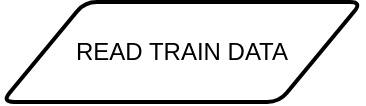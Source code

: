 <mxfile version="22.1.0" type="device">
  <diagram id="C5RBs43oDa-KdzZeNtuy" name="Page-1">
    <mxGraphModel dx="794" dy="393" grid="1" gridSize="10" guides="1" tooltips="1" connect="1" arrows="1" fold="1" page="1" pageScale="1" pageWidth="827" pageHeight="1169" math="0" shadow="0">
      <root>
        <mxCell id="WIyWlLk6GJQsqaUBKTNV-0" />
        <mxCell id="WIyWlLk6GJQsqaUBKTNV-1" parent="WIyWlLk6GJQsqaUBKTNV-0" />
        <mxCell id="w8rSPn-Qno7izhS-1sOT-0" value="READ TRAIN DATA" style="shape=parallelogram;html=1;strokeWidth=2;perimeter=parallelogramPerimeter;whiteSpace=wrap;rounded=1;arcSize=12;size=0.23;" vertex="1" parent="WIyWlLk6GJQsqaUBKTNV-1">
          <mxGeometry x="70" y="80" width="180" height="50" as="geometry" />
        </mxCell>
      </root>
    </mxGraphModel>
  </diagram>
</mxfile>
